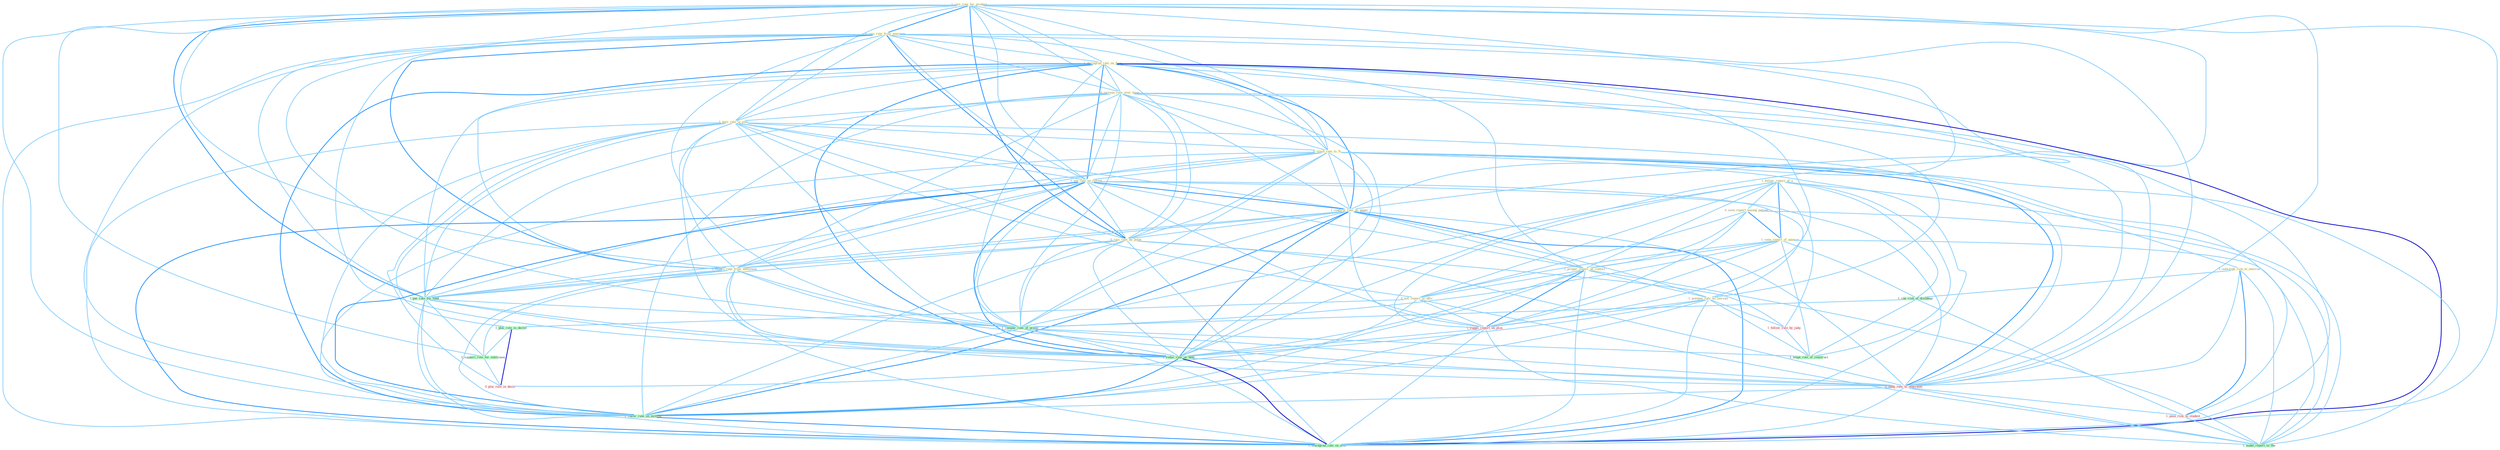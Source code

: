 Graph G{ 
    node
    [shape=polygon,style=filled,width=.5,height=.06,color="#BDFCC9",fixedsize=true,fontsize=4,
    fontcolor="#2f4f4f"];
    {node
    [color="#ffffe0", fontcolor="#8b7d6b"] "1_rais_rate_for_product " "0_rais_rate_from_yearnum " "1_downgrad_rate_on_firm " "0_increas_rate_over_time " "1_follow_report_of_a " "1_post_rate_in_year " "0_slash_rate_to_% " "1_set_rate_on_refund " "1_confirm_rate_on_paper " "0_seen_report_among_patient " "0_rais_rate_by_point " "1_seen_report_of_unawar " "0_expect_rate_from_entitynam " "1_outweigh_risk_to_environ " "1_prepar_report_on_contact " "0_tell_report_in_offic " "1_postpon_rule_on_lawsuit "}
{node [color="#fff0f5", fontcolor="#b22222"] "1_suppli_report_on_plan " "1_follow_rule_by_judg " "0_nudg_rate_to_othernum " "1_pose_risk_to_student " "0_plai_role_in_decis "}
edge [color="#B0E2FF"];

	"1_rais_rate_for_product " -- "0_rais_rate_from_yearnum " [w="2", color="#1e90ff" , len=0.8];
	"1_rais_rate_for_product " -- "1_downgrad_rate_on_firm " [w="1", color="#87cefa" ];
	"1_rais_rate_for_product " -- "0_increas_rate_over_time " [w="1", color="#87cefa" ];
	"1_rais_rate_for_product " -- "1_post_rate_in_year " [w="1", color="#87cefa" ];
	"1_rais_rate_for_product " -- "0_slash_rate_to_% " [w="1", color="#87cefa" ];
	"1_rais_rate_for_product " -- "1_set_rate_on_refund " [w="1", color="#87cefa" ];
	"1_rais_rate_for_product " -- "1_confirm_rate_on_paper " [w="1", color="#87cefa" ];
	"1_rais_rate_for_product " -- "0_rais_rate_by_point " [w="2", color="#1e90ff" , len=0.8];
	"1_rais_rate_for_product " -- "0_expect_rate_from_entitynam " [w="1", color="#87cefa" ];
	"1_rais_rate_for_product " -- "1_pai_rate_for_fund " [w="2", color="#1e90ff" , len=0.8];
	"1_rais_rate_for_product " -- "1_compar_rate_of_group " [w="1", color="#87cefa" ];
	"1_rais_rate_for_product " -- "1_reduc_rate_on_debt " [w="1", color="#87cefa" ];
	"1_rais_rate_for_product " -- "0_nudg_rate_to_othernum " [w="1", color="#87cefa" ];
	"1_rais_rate_for_product " -- "1_support_role_for_entitynam " [w="1", color="#87cefa" ];
	"1_rais_rate_for_product " -- "1_lower_rate_on_million " [w="1", color="#87cefa" ];
	"1_rais_rate_for_product " -- "1_downgrad_rate_on_debt " [w="1", color="#87cefa" ];
	"0_rais_rate_from_yearnum " -- "1_downgrad_rate_on_firm " [w="1", color="#87cefa" ];
	"0_rais_rate_from_yearnum " -- "0_increas_rate_over_time " [w="1", color="#87cefa" ];
	"0_rais_rate_from_yearnum " -- "1_post_rate_in_year " [w="1", color="#87cefa" ];
	"0_rais_rate_from_yearnum " -- "0_slash_rate_to_% " [w="1", color="#87cefa" ];
	"0_rais_rate_from_yearnum " -- "1_set_rate_on_refund " [w="1", color="#87cefa" ];
	"0_rais_rate_from_yearnum " -- "1_confirm_rate_on_paper " [w="1", color="#87cefa" ];
	"0_rais_rate_from_yearnum " -- "0_rais_rate_by_point " [w="2", color="#1e90ff" , len=0.8];
	"0_rais_rate_from_yearnum " -- "0_expect_rate_from_entitynam " [w="2", color="#1e90ff" , len=0.8];
	"0_rais_rate_from_yearnum " -- "1_pai_rate_for_fund " [w="1", color="#87cefa" ];
	"0_rais_rate_from_yearnum " -- "1_compar_rate_of_group " [w="1", color="#87cefa" ];
	"0_rais_rate_from_yearnum " -- "1_reduc_rate_on_debt " [w="1", color="#87cefa" ];
	"0_rais_rate_from_yearnum " -- "0_nudg_rate_to_othernum " [w="1", color="#87cefa" ];
	"0_rais_rate_from_yearnum " -- "1_lower_rate_on_million " [w="1", color="#87cefa" ];
	"0_rais_rate_from_yearnum " -- "1_downgrad_rate_on_debt " [w="1", color="#87cefa" ];
	"1_downgrad_rate_on_firm " -- "0_increas_rate_over_time " [w="1", color="#87cefa" ];
	"1_downgrad_rate_on_firm " -- "1_post_rate_in_year " [w="1", color="#87cefa" ];
	"1_downgrad_rate_on_firm " -- "0_slash_rate_to_% " [w="1", color="#87cefa" ];
	"1_downgrad_rate_on_firm " -- "1_set_rate_on_refund " [w="2", color="#1e90ff" , len=0.8];
	"1_downgrad_rate_on_firm " -- "1_confirm_rate_on_paper " [w="2", color="#1e90ff" , len=0.8];
	"1_downgrad_rate_on_firm " -- "0_rais_rate_by_point " [w="1", color="#87cefa" ];
	"1_downgrad_rate_on_firm " -- "0_expect_rate_from_entitynam " [w="1", color="#87cefa" ];
	"1_downgrad_rate_on_firm " -- "1_prepar_report_on_contact " [w="1", color="#87cefa" ];
	"1_downgrad_rate_on_firm " -- "1_postpon_rule_on_lawsuit " [w="1", color="#87cefa" ];
	"1_downgrad_rate_on_firm " -- "1_suppli_report_on_plan " [w="1", color="#87cefa" ];
	"1_downgrad_rate_on_firm " -- "1_pai_rate_for_fund " [w="1", color="#87cefa" ];
	"1_downgrad_rate_on_firm " -- "1_compar_rate_of_group " [w="1", color="#87cefa" ];
	"1_downgrad_rate_on_firm " -- "1_reduc_rate_on_debt " [w="2", color="#1e90ff" , len=0.8];
	"1_downgrad_rate_on_firm " -- "0_nudg_rate_to_othernum " [w="1", color="#87cefa" ];
	"1_downgrad_rate_on_firm " -- "1_lower_rate_on_million " [w="2", color="#1e90ff" , len=0.8];
	"1_downgrad_rate_on_firm " -- "1_downgrad_rate_on_debt " [w="3", color="#0000cd" , len=0.6];
	"0_increas_rate_over_time " -- "1_post_rate_in_year " [w="1", color="#87cefa" ];
	"0_increas_rate_over_time " -- "0_slash_rate_to_% " [w="1", color="#87cefa" ];
	"0_increas_rate_over_time " -- "1_set_rate_on_refund " [w="1", color="#87cefa" ];
	"0_increas_rate_over_time " -- "1_confirm_rate_on_paper " [w="1", color="#87cefa" ];
	"0_increas_rate_over_time " -- "0_rais_rate_by_point " [w="1", color="#87cefa" ];
	"0_increas_rate_over_time " -- "0_expect_rate_from_entitynam " [w="1", color="#87cefa" ];
	"0_increas_rate_over_time " -- "1_pai_rate_for_fund " [w="1", color="#87cefa" ];
	"0_increas_rate_over_time " -- "1_compar_rate_of_group " [w="1", color="#87cefa" ];
	"0_increas_rate_over_time " -- "1_reduc_rate_on_debt " [w="1", color="#87cefa" ];
	"0_increas_rate_over_time " -- "0_nudg_rate_to_othernum " [w="1", color="#87cefa" ];
	"0_increas_rate_over_time " -- "1_lower_rate_on_million " [w="1", color="#87cefa" ];
	"0_increas_rate_over_time " -- "1_downgrad_rate_on_debt " [w="1", color="#87cefa" ];
	"1_follow_report_of_a " -- "0_seen_report_among_patient " [w="1", color="#87cefa" ];
	"1_follow_report_of_a " -- "1_seen_report_of_unawar " [w="2", color="#1e90ff" , len=0.8];
	"1_follow_report_of_a " -- "1_prepar_report_on_contact " [w="1", color="#87cefa" ];
	"1_follow_report_of_a " -- "0_tell_report_in_offic " [w="1", color="#87cefa" ];
	"1_follow_report_of_a " -- "1_run_risk_of_disintegr " [w="1", color="#87cefa" ];
	"1_follow_report_of_a " -- "1_suppli_report_on_plan " [w="1", color="#87cefa" ];
	"1_follow_report_of_a " -- "1_follow_rule_by_judg " [w="1", color="#87cefa" ];
	"1_follow_report_of_a " -- "1_compar_rate_of_group " [w="1", color="#87cefa" ];
	"1_follow_report_of_a " -- "1_adopt_rule_of_construct " [w="1", color="#87cefa" ];
	"1_follow_report_of_a " -- "1_make_report_to_the " [w="1", color="#87cefa" ];
	"1_post_rate_in_year " -- "0_slash_rate_to_% " [w="1", color="#87cefa" ];
	"1_post_rate_in_year " -- "1_set_rate_on_refund " [w="1", color="#87cefa" ];
	"1_post_rate_in_year " -- "1_confirm_rate_on_paper " [w="1", color="#87cefa" ];
	"1_post_rate_in_year " -- "0_rais_rate_by_point " [w="1", color="#87cefa" ];
	"1_post_rate_in_year " -- "0_expect_rate_from_entitynam " [w="1", color="#87cefa" ];
	"1_post_rate_in_year " -- "0_tell_report_in_offic " [w="1", color="#87cefa" ];
	"1_post_rate_in_year " -- "1_plai_role_in_declin " [w="1", color="#87cefa" ];
	"1_post_rate_in_year " -- "1_pai_rate_for_fund " [w="1", color="#87cefa" ];
	"1_post_rate_in_year " -- "1_compar_rate_of_group " [w="1", color="#87cefa" ];
	"1_post_rate_in_year " -- "1_reduc_rate_on_debt " [w="1", color="#87cefa" ];
	"1_post_rate_in_year " -- "0_nudg_rate_to_othernum " [w="1", color="#87cefa" ];
	"1_post_rate_in_year " -- "0_plai_role_in_decis " [w="1", color="#87cefa" ];
	"1_post_rate_in_year " -- "1_lower_rate_on_million " [w="1", color="#87cefa" ];
	"1_post_rate_in_year " -- "1_downgrad_rate_on_debt " [w="1", color="#87cefa" ];
	"0_slash_rate_to_% " -- "1_set_rate_on_refund " [w="1", color="#87cefa" ];
	"0_slash_rate_to_% " -- "1_confirm_rate_on_paper " [w="1", color="#87cefa" ];
	"0_slash_rate_to_% " -- "0_rais_rate_by_point " [w="1", color="#87cefa" ];
	"0_slash_rate_to_% " -- "0_expect_rate_from_entitynam " [w="1", color="#87cefa" ];
	"0_slash_rate_to_% " -- "1_outweigh_risk_to_environ " [w="1", color="#87cefa" ];
	"0_slash_rate_to_% " -- "1_pai_rate_for_fund " [w="1", color="#87cefa" ];
	"0_slash_rate_to_% " -- "1_compar_rate_of_group " [w="1", color="#87cefa" ];
	"0_slash_rate_to_% " -- "1_reduc_rate_on_debt " [w="1", color="#87cefa" ];
	"0_slash_rate_to_% " -- "0_nudg_rate_to_othernum " [w="2", color="#1e90ff" , len=0.8];
	"0_slash_rate_to_% " -- "1_pose_risk_to_student " [w="1", color="#87cefa" ];
	"0_slash_rate_to_% " -- "1_lower_rate_on_million " [w="1", color="#87cefa" ];
	"0_slash_rate_to_% " -- "1_downgrad_rate_on_debt " [w="1", color="#87cefa" ];
	"0_slash_rate_to_% " -- "1_make_report_to_the " [w="1", color="#87cefa" ];
	"1_set_rate_on_refund " -- "1_confirm_rate_on_paper " [w="2", color="#1e90ff" , len=0.8];
	"1_set_rate_on_refund " -- "0_rais_rate_by_point " [w="1", color="#87cefa" ];
	"1_set_rate_on_refund " -- "0_expect_rate_from_entitynam " [w="1", color="#87cefa" ];
	"1_set_rate_on_refund " -- "1_prepar_report_on_contact " [w="1", color="#87cefa" ];
	"1_set_rate_on_refund " -- "1_postpon_rule_on_lawsuit " [w="1", color="#87cefa" ];
	"1_set_rate_on_refund " -- "1_suppli_report_on_plan " [w="1", color="#87cefa" ];
	"1_set_rate_on_refund " -- "1_pai_rate_for_fund " [w="1", color="#87cefa" ];
	"1_set_rate_on_refund " -- "1_compar_rate_of_group " [w="1", color="#87cefa" ];
	"1_set_rate_on_refund " -- "1_reduc_rate_on_debt " [w="2", color="#1e90ff" , len=0.8];
	"1_set_rate_on_refund " -- "0_nudg_rate_to_othernum " [w="1", color="#87cefa" ];
	"1_set_rate_on_refund " -- "1_lower_rate_on_million " [w="2", color="#1e90ff" , len=0.8];
	"1_set_rate_on_refund " -- "1_downgrad_rate_on_debt " [w="2", color="#1e90ff" , len=0.8];
	"1_confirm_rate_on_paper " -- "0_rais_rate_by_point " [w="1", color="#87cefa" ];
	"1_confirm_rate_on_paper " -- "0_expect_rate_from_entitynam " [w="1", color="#87cefa" ];
	"1_confirm_rate_on_paper " -- "1_prepar_report_on_contact " [w="1", color="#87cefa" ];
	"1_confirm_rate_on_paper " -- "1_postpon_rule_on_lawsuit " [w="1", color="#87cefa" ];
	"1_confirm_rate_on_paper " -- "1_suppli_report_on_plan " [w="1", color="#87cefa" ];
	"1_confirm_rate_on_paper " -- "1_pai_rate_for_fund " [w="1", color="#87cefa" ];
	"1_confirm_rate_on_paper " -- "1_compar_rate_of_group " [w="1", color="#87cefa" ];
	"1_confirm_rate_on_paper " -- "1_reduc_rate_on_debt " [w="2", color="#1e90ff" , len=0.8];
	"1_confirm_rate_on_paper " -- "0_nudg_rate_to_othernum " [w="1", color="#87cefa" ];
	"1_confirm_rate_on_paper " -- "1_lower_rate_on_million " [w="2", color="#1e90ff" , len=0.8];
	"1_confirm_rate_on_paper " -- "1_downgrad_rate_on_debt " [w="2", color="#1e90ff" , len=0.8];
	"0_seen_report_among_patient " -- "1_seen_report_of_unawar " [w="2", color="#1e90ff" , len=0.8];
	"0_seen_report_among_patient " -- "1_prepar_report_on_contact " [w="1", color="#87cefa" ];
	"0_seen_report_among_patient " -- "0_tell_report_in_offic " [w="1", color="#87cefa" ];
	"0_seen_report_among_patient " -- "1_suppli_report_on_plan " [w="1", color="#87cefa" ];
	"0_seen_report_among_patient " -- "1_make_report_to_the " [w="1", color="#87cefa" ];
	"0_rais_rate_by_point " -- "0_expect_rate_from_entitynam " [w="1", color="#87cefa" ];
	"0_rais_rate_by_point " -- "1_pai_rate_for_fund " [w="1", color="#87cefa" ];
	"0_rais_rate_by_point " -- "1_follow_rule_by_judg " [w="1", color="#87cefa" ];
	"0_rais_rate_by_point " -- "1_compar_rate_of_group " [w="1", color="#87cefa" ];
	"0_rais_rate_by_point " -- "1_reduc_rate_on_debt " [w="1", color="#87cefa" ];
	"0_rais_rate_by_point " -- "0_nudg_rate_to_othernum " [w="1", color="#87cefa" ];
	"0_rais_rate_by_point " -- "1_lower_rate_on_million " [w="1", color="#87cefa" ];
	"0_rais_rate_by_point " -- "1_downgrad_rate_on_debt " [w="1", color="#87cefa" ];
	"1_seen_report_of_unawar " -- "1_prepar_report_on_contact " [w="1", color="#87cefa" ];
	"1_seen_report_of_unawar " -- "0_tell_report_in_offic " [w="1", color="#87cefa" ];
	"1_seen_report_of_unawar " -- "1_run_risk_of_disintegr " [w="1", color="#87cefa" ];
	"1_seen_report_of_unawar " -- "1_suppli_report_on_plan " [w="1", color="#87cefa" ];
	"1_seen_report_of_unawar " -- "1_compar_rate_of_group " [w="1", color="#87cefa" ];
	"1_seen_report_of_unawar " -- "1_adopt_rule_of_construct " [w="1", color="#87cefa" ];
	"1_seen_report_of_unawar " -- "1_make_report_to_the " [w="1", color="#87cefa" ];
	"0_expect_rate_from_entitynam " -- "1_pai_rate_for_fund " [w="1", color="#87cefa" ];
	"0_expect_rate_from_entitynam " -- "1_compar_rate_of_group " [w="1", color="#87cefa" ];
	"0_expect_rate_from_entitynam " -- "1_reduc_rate_on_debt " [w="1", color="#87cefa" ];
	"0_expect_rate_from_entitynam " -- "0_nudg_rate_to_othernum " [w="1", color="#87cefa" ];
	"0_expect_rate_from_entitynam " -- "1_support_role_for_entitynam " [w="1", color="#87cefa" ];
	"0_expect_rate_from_entitynam " -- "1_lower_rate_on_million " [w="1", color="#87cefa" ];
	"0_expect_rate_from_entitynam " -- "1_downgrad_rate_on_debt " [w="1", color="#87cefa" ];
	"1_outweigh_risk_to_environ " -- "1_run_risk_of_disintegr " [w="1", color="#87cefa" ];
	"1_outweigh_risk_to_environ " -- "0_nudg_rate_to_othernum " [w="1", color="#87cefa" ];
	"1_outweigh_risk_to_environ " -- "1_pose_risk_to_student " [w="2", color="#1e90ff" , len=0.8];
	"1_outweigh_risk_to_environ " -- "1_make_report_to_the " [w="1", color="#87cefa" ];
	"1_prepar_report_on_contact " -- "0_tell_report_in_offic " [w="1", color="#87cefa" ];
	"1_prepar_report_on_contact " -- "1_postpon_rule_on_lawsuit " [w="1", color="#87cefa" ];
	"1_prepar_report_on_contact " -- "1_suppli_report_on_plan " [w="2", color="#1e90ff" , len=0.8];
	"1_prepar_report_on_contact " -- "1_reduc_rate_on_debt " [w="1", color="#87cefa" ];
	"1_prepar_report_on_contact " -- "1_lower_rate_on_million " [w="1", color="#87cefa" ];
	"1_prepar_report_on_contact " -- "1_downgrad_rate_on_debt " [w="1", color="#87cefa" ];
	"1_prepar_report_on_contact " -- "1_make_report_to_the " [w="1", color="#87cefa" ];
	"0_tell_report_in_offic " -- "1_plai_role_in_declin " [w="1", color="#87cefa" ];
	"0_tell_report_in_offic " -- "1_suppli_report_on_plan " [w="1", color="#87cefa" ];
	"0_tell_report_in_offic " -- "0_plai_role_in_decis " [w="1", color="#87cefa" ];
	"0_tell_report_in_offic " -- "1_make_report_to_the " [w="1", color="#87cefa" ];
	"1_postpon_rule_on_lawsuit " -- "1_suppli_report_on_plan " [w="1", color="#87cefa" ];
	"1_postpon_rule_on_lawsuit " -- "1_follow_rule_by_judg " [w="1", color="#87cefa" ];
	"1_postpon_rule_on_lawsuit " -- "1_reduc_rate_on_debt " [w="1", color="#87cefa" ];
	"1_postpon_rule_on_lawsuit " -- "1_adopt_rule_of_construct " [w="1", color="#87cefa" ];
	"1_postpon_rule_on_lawsuit " -- "1_lower_rate_on_million " [w="1", color="#87cefa" ];
	"1_postpon_rule_on_lawsuit " -- "1_downgrad_rate_on_debt " [w="1", color="#87cefa" ];
	"1_run_risk_of_disintegr " -- "1_compar_rate_of_group " [w="1", color="#87cefa" ];
	"1_run_risk_of_disintegr " -- "1_pose_risk_to_student " [w="1", color="#87cefa" ];
	"1_run_risk_of_disintegr " -- "1_adopt_rule_of_construct " [w="1", color="#87cefa" ];
	"1_plai_role_in_declin " -- "1_support_role_for_entitynam " [w="1", color="#87cefa" ];
	"1_plai_role_in_declin " -- "0_plai_role_in_decis " [w="3", color="#0000cd" , len=0.6];
	"1_suppli_report_on_plan " -- "1_reduc_rate_on_debt " [w="1", color="#87cefa" ];
	"1_suppli_report_on_plan " -- "1_lower_rate_on_million " [w="1", color="#87cefa" ];
	"1_suppli_report_on_plan " -- "1_downgrad_rate_on_debt " [w="1", color="#87cefa" ];
	"1_suppli_report_on_plan " -- "1_make_report_to_the " [w="1", color="#87cefa" ];
	"1_pai_rate_for_fund " -- "1_compar_rate_of_group " [w="1", color="#87cefa" ];
	"1_pai_rate_for_fund " -- "1_reduc_rate_on_debt " [w="1", color="#87cefa" ];
	"1_pai_rate_for_fund " -- "0_nudg_rate_to_othernum " [w="1", color="#87cefa" ];
	"1_pai_rate_for_fund " -- "1_support_role_for_entitynam " [w="1", color="#87cefa" ];
	"1_pai_rate_for_fund " -- "1_lower_rate_on_million " [w="1", color="#87cefa" ];
	"1_pai_rate_for_fund " -- "1_downgrad_rate_on_debt " [w="1", color="#87cefa" ];
	"1_follow_rule_by_judg " -- "1_adopt_rule_of_construct " [w="1", color="#87cefa" ];
	"1_compar_rate_of_group " -- "1_reduc_rate_on_debt " [w="1", color="#87cefa" ];
	"1_compar_rate_of_group " -- "0_nudg_rate_to_othernum " [w="1", color="#87cefa" ];
	"1_compar_rate_of_group " -- "1_adopt_rule_of_construct " [w="1", color="#87cefa" ];
	"1_compar_rate_of_group " -- "1_lower_rate_on_million " [w="1", color="#87cefa" ];
	"1_compar_rate_of_group " -- "1_downgrad_rate_on_debt " [w="1", color="#87cefa" ];
	"1_reduc_rate_on_debt " -- "0_nudg_rate_to_othernum " [w="1", color="#87cefa" ];
	"1_reduc_rate_on_debt " -- "1_lower_rate_on_million " [w="2", color="#1e90ff" , len=0.8];
	"1_reduc_rate_on_debt " -- "1_downgrad_rate_on_debt " [w="3", color="#0000cd" , len=0.6];
	"0_nudg_rate_to_othernum " -- "1_pose_risk_to_student " [w="1", color="#87cefa" ];
	"0_nudg_rate_to_othernum " -- "1_lower_rate_on_million " [w="1", color="#87cefa" ];
	"0_nudg_rate_to_othernum " -- "1_downgrad_rate_on_debt " [w="1", color="#87cefa" ];
	"0_nudg_rate_to_othernum " -- "1_make_report_to_the " [w="1", color="#87cefa" ];
	"1_support_role_for_entitynam " -- "0_plai_role_in_decis " [w="1", color="#87cefa" ];
	"1_pose_risk_to_student " -- "1_make_report_to_the " [w="1", color="#87cefa" ];
	"1_lower_rate_on_million " -- "1_downgrad_rate_on_debt " [w="2", color="#1e90ff" , len=0.8];
}